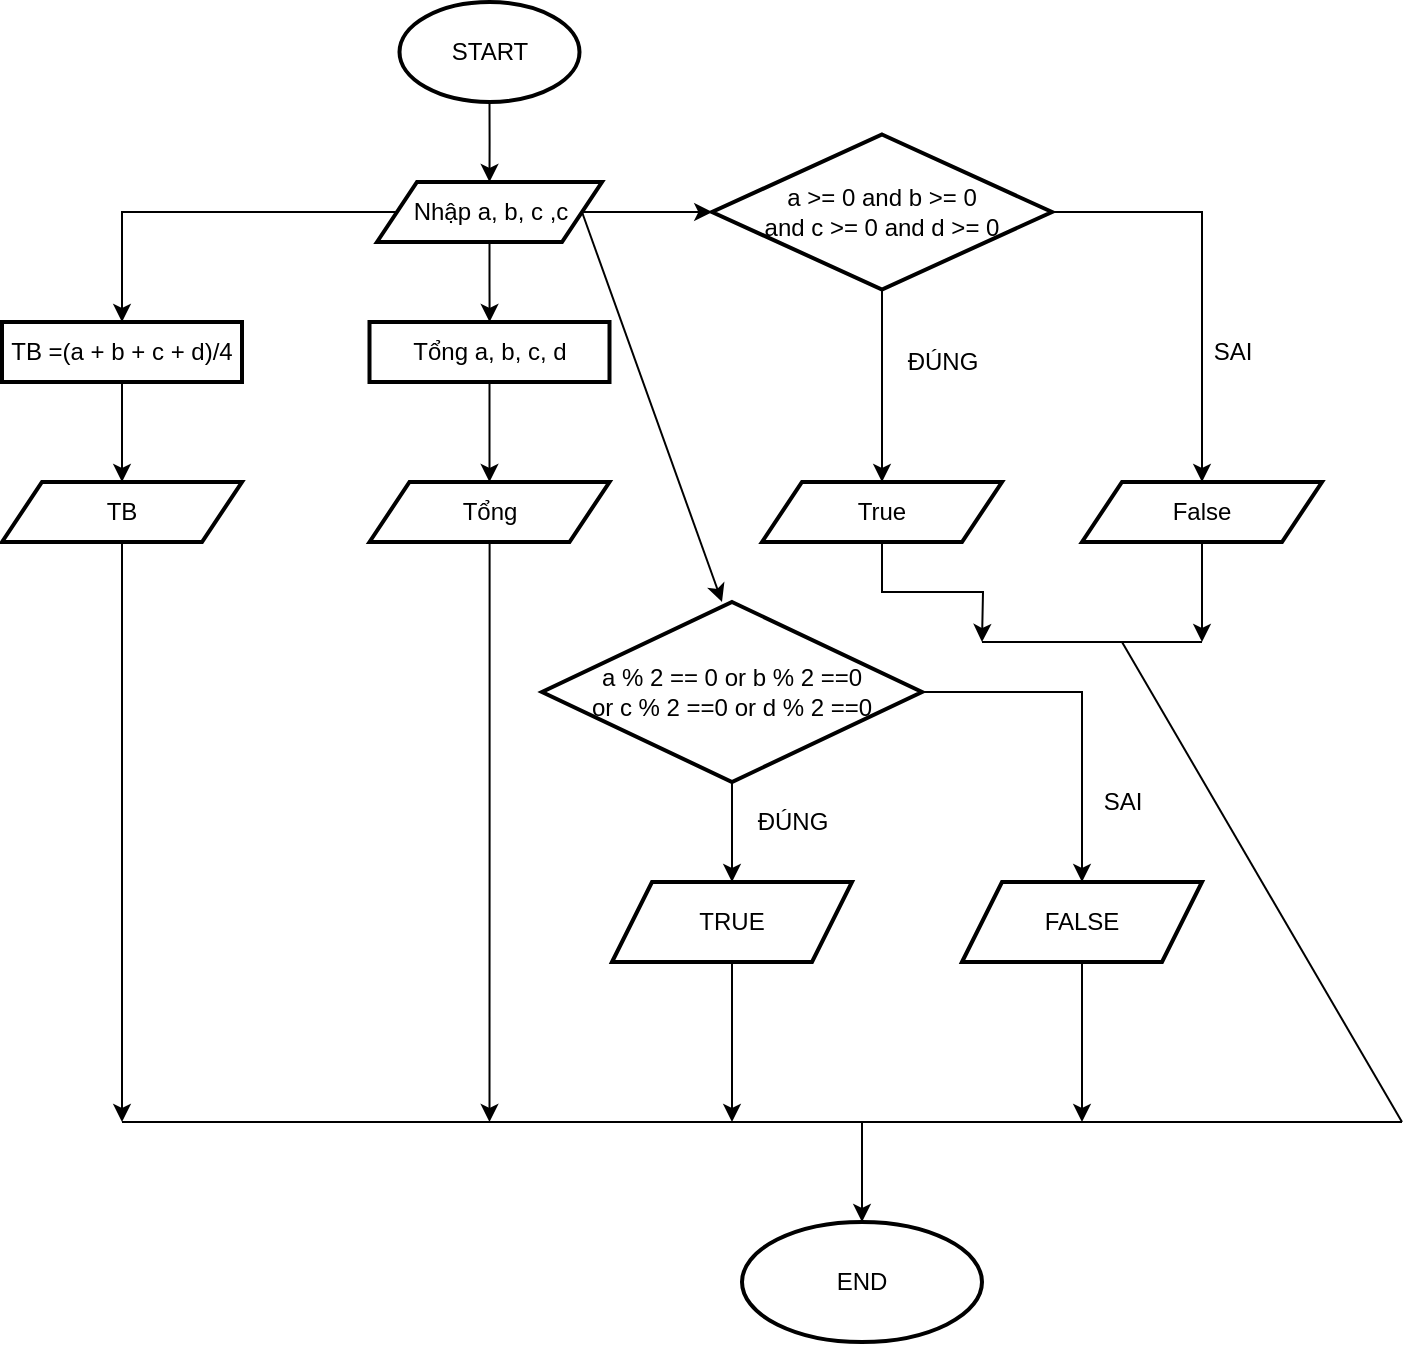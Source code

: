<mxfile version="14.8.5" type="device"><diagram id="C0a5pLAFAldlSd9tL9P5" name="Trang-1"><mxGraphModel dx="957" dy="513" grid="1" gridSize="10" guides="1" tooltips="1" connect="1" arrows="1" fold="1" page="1" pageScale="1" pageWidth="827" pageHeight="1169" math="0" shadow="0"><root><mxCell id="0"/><mxCell id="1" parent="0"/><mxCell id="gJk2CyHvvb3bLoK-m6Ll-3" style="edgeStyle=orthogonalEdgeStyle;rounded=0;orthogonalLoop=1;jettySize=auto;html=1;" edge="1" parent="1" source="gJk2CyHvvb3bLoK-m6Ll-1" target="gJk2CyHvvb3bLoK-m6Ll-4"><mxGeometry relative="1" as="geometry"><mxPoint x="285" y="180" as="targetPoint"/></mxGeometry></mxCell><mxCell id="gJk2CyHvvb3bLoK-m6Ll-1" value="START" style="ellipse;whiteSpace=wrap;html=1;strokeWidth=2;" vertex="1" parent="1"><mxGeometry x="238.75" y="80" width="90" height="50" as="geometry"/></mxCell><mxCell id="gJk2CyHvvb3bLoK-m6Ll-5" style="edgeStyle=orthogonalEdgeStyle;rounded=0;orthogonalLoop=1;jettySize=auto;html=1;" edge="1" parent="1" source="gJk2CyHvvb3bLoK-m6Ll-4" target="gJk2CyHvvb3bLoK-m6Ll-6"><mxGeometry relative="1" as="geometry"><mxPoint x="285" y="240" as="targetPoint"/></mxGeometry></mxCell><mxCell id="gJk2CyHvvb3bLoK-m6Ll-7" style="edgeStyle=orthogonalEdgeStyle;rounded=0;orthogonalLoop=1;jettySize=auto;html=1;" edge="1" parent="1" source="gJk2CyHvvb3bLoK-m6Ll-4" target="gJk2CyHvvb3bLoK-m6Ll-8"><mxGeometry relative="1" as="geometry"><mxPoint x="140" y="250" as="targetPoint"/></mxGeometry></mxCell><mxCell id="gJk2CyHvvb3bLoK-m6Ll-13" style="edgeStyle=orthogonalEdgeStyle;rounded=0;orthogonalLoop=1;jettySize=auto;html=1;" edge="1" parent="1" source="gJk2CyHvvb3bLoK-m6Ll-4" target="gJk2CyHvvb3bLoK-m6Ll-14"><mxGeometry relative="1" as="geometry"><mxPoint x="470" y="185" as="targetPoint"/></mxGeometry></mxCell><mxCell id="gJk2CyHvvb3bLoK-m6Ll-4" value="Nhập a, b, c ,c" style="shape=parallelogram;perimeter=parallelogramPerimeter;whiteSpace=wrap;html=1;fixedSize=1;strokeWidth=2;" vertex="1" parent="1"><mxGeometry x="227.5" y="170" width="112.5" height="30" as="geometry"/></mxCell><mxCell id="gJk2CyHvvb3bLoK-m6Ll-11" style="edgeStyle=orthogonalEdgeStyle;rounded=0;orthogonalLoop=1;jettySize=auto;html=1;" edge="1" parent="1" source="gJk2CyHvvb3bLoK-m6Ll-6" target="gJk2CyHvvb3bLoK-m6Ll-12"><mxGeometry relative="1" as="geometry"><mxPoint x="285" y="310" as="targetPoint"/></mxGeometry></mxCell><mxCell id="gJk2CyHvvb3bLoK-m6Ll-6" value="Tổng a, b, c, d" style="rounded=0;whiteSpace=wrap;html=1;strokeWidth=2;" vertex="1" parent="1"><mxGeometry x="223.75" y="240" width="120" height="30" as="geometry"/></mxCell><mxCell id="gJk2CyHvvb3bLoK-m6Ll-9" style="edgeStyle=orthogonalEdgeStyle;rounded=0;orthogonalLoop=1;jettySize=auto;html=1;" edge="1" parent="1" source="gJk2CyHvvb3bLoK-m6Ll-8" target="gJk2CyHvvb3bLoK-m6Ll-10"><mxGeometry relative="1" as="geometry"><mxPoint x="100" y="310" as="targetPoint"/></mxGeometry></mxCell><mxCell id="gJk2CyHvvb3bLoK-m6Ll-8" value="TB =(a + b + c + d)/4" style="rounded=0;whiteSpace=wrap;html=1;strokeWidth=2;" vertex="1" parent="1"><mxGeometry x="40" y="240" width="120" height="30" as="geometry"/></mxCell><mxCell id="gJk2CyHvvb3bLoK-m6Ll-33" style="edgeStyle=orthogonalEdgeStyle;rounded=0;orthogonalLoop=1;jettySize=auto;html=1;" edge="1" parent="1" source="gJk2CyHvvb3bLoK-m6Ll-10"><mxGeometry relative="1" as="geometry"><mxPoint x="100" y="640" as="targetPoint"/></mxGeometry></mxCell><mxCell id="gJk2CyHvvb3bLoK-m6Ll-10" value="TB" style="shape=parallelogram;perimeter=parallelogramPerimeter;whiteSpace=wrap;html=1;fixedSize=1;strokeWidth=2;" vertex="1" parent="1"><mxGeometry x="40" y="320" width="120" height="30" as="geometry"/></mxCell><mxCell id="gJk2CyHvvb3bLoK-m6Ll-35" style="edgeStyle=orthogonalEdgeStyle;rounded=0;orthogonalLoop=1;jettySize=auto;html=1;" edge="1" parent="1" source="gJk2CyHvvb3bLoK-m6Ll-12"><mxGeometry relative="1" as="geometry"><mxPoint x="283.75" y="640" as="targetPoint"/></mxGeometry></mxCell><mxCell id="gJk2CyHvvb3bLoK-m6Ll-12" value="Tổng" style="shape=parallelogram;perimeter=parallelogramPerimeter;whiteSpace=wrap;html=1;fixedSize=1;strokeWidth=2;" vertex="1" parent="1"><mxGeometry x="223.75" y="320" width="120" height="30" as="geometry"/></mxCell><mxCell id="gJk2CyHvvb3bLoK-m6Ll-15" style="edgeStyle=orthogonalEdgeStyle;rounded=0;orthogonalLoop=1;jettySize=auto;html=1;exitX=0.5;exitY=1;exitDx=0;exitDy=0;" edge="1" parent="1" source="gJk2CyHvvb3bLoK-m6Ll-14" target="gJk2CyHvvb3bLoK-m6Ll-17"><mxGeometry relative="1" as="geometry"><mxPoint x="515" y="280" as="targetPoint"/></mxGeometry></mxCell><mxCell id="gJk2CyHvvb3bLoK-m6Ll-16" style="edgeStyle=orthogonalEdgeStyle;rounded=0;orthogonalLoop=1;jettySize=auto;html=1;" edge="1" parent="1" source="gJk2CyHvvb3bLoK-m6Ll-14" target="gJk2CyHvvb3bLoK-m6Ll-18"><mxGeometry relative="1" as="geometry"><mxPoint x="660" y="185" as="targetPoint"/></mxGeometry></mxCell><mxCell id="gJk2CyHvvb3bLoK-m6Ll-14" value="a &amp;gt;= 0 and b &amp;gt;= 0&lt;br&gt;&amp;nbsp;and c &amp;gt;= 0 and d &amp;gt;= 0&amp;nbsp;" style="rhombus;whiteSpace=wrap;html=1;strokeWidth=2;" vertex="1" parent="1"><mxGeometry x="395" y="146.25" width="170" height="77.5" as="geometry"/></mxCell><mxCell id="gJk2CyHvvb3bLoK-m6Ll-38" style="edgeStyle=orthogonalEdgeStyle;rounded=0;orthogonalLoop=1;jettySize=auto;html=1;" edge="1" parent="1" source="gJk2CyHvvb3bLoK-m6Ll-17"><mxGeometry relative="1" as="geometry"><mxPoint x="530" y="400" as="targetPoint"/></mxGeometry></mxCell><mxCell id="gJk2CyHvvb3bLoK-m6Ll-17" value="True" style="shape=parallelogram;perimeter=parallelogramPerimeter;whiteSpace=wrap;html=1;fixedSize=1;strokeWidth=2;" vertex="1" parent="1"><mxGeometry x="420" y="320" width="120" height="30" as="geometry"/></mxCell><mxCell id="gJk2CyHvvb3bLoK-m6Ll-39" style="edgeStyle=orthogonalEdgeStyle;rounded=0;orthogonalLoop=1;jettySize=auto;html=1;" edge="1" parent="1" source="gJk2CyHvvb3bLoK-m6Ll-18"><mxGeometry relative="1" as="geometry"><mxPoint x="640" y="400" as="targetPoint"/></mxGeometry></mxCell><mxCell id="gJk2CyHvvb3bLoK-m6Ll-18" value="False" style="shape=parallelogram;perimeter=parallelogramPerimeter;whiteSpace=wrap;html=1;fixedSize=1;strokeWidth=2;" vertex="1" parent="1"><mxGeometry x="580" y="320" width="120" height="30" as="geometry"/></mxCell><mxCell id="gJk2CyHvvb3bLoK-m6Ll-19" value="ĐÚNG" style="text;html=1;resizable=0;autosize=1;align=center;verticalAlign=middle;points=[];fillColor=none;strokeColor=none;rounded=0;" vertex="1" parent="1"><mxGeometry x="485" y="250" width="50" height="20" as="geometry"/></mxCell><mxCell id="gJk2CyHvvb3bLoK-m6Ll-20" value="SAI" style="text;html=1;resizable=0;autosize=1;align=center;verticalAlign=middle;points=[];fillColor=none;strokeColor=none;rounded=0;" vertex="1" parent="1"><mxGeometry x="640" y="245" width="30" height="20" as="geometry"/></mxCell><mxCell id="gJk2CyHvvb3bLoK-m6Ll-25" value="" style="endArrow=classic;html=1;exitX=1;exitY=0.5;exitDx=0;exitDy=0;" edge="1" parent="1" source="gJk2CyHvvb3bLoK-m6Ll-4"><mxGeometry width="50" height="50" relative="1" as="geometry"><mxPoint x="340" y="280" as="sourcePoint"/><mxPoint x="400" y="380" as="targetPoint"/></mxGeometry></mxCell><mxCell id="gJk2CyHvvb3bLoK-m6Ll-27" style="edgeStyle=orthogonalEdgeStyle;rounded=0;orthogonalLoop=1;jettySize=auto;html=1;" edge="1" parent="1" source="gJk2CyHvvb3bLoK-m6Ll-26" target="gJk2CyHvvb3bLoK-m6Ll-28"><mxGeometry relative="1" as="geometry"><mxPoint x="405" y="530" as="targetPoint"/></mxGeometry></mxCell><mxCell id="gJk2CyHvvb3bLoK-m6Ll-29" style="edgeStyle=orthogonalEdgeStyle;rounded=0;orthogonalLoop=1;jettySize=auto;html=1;" edge="1" parent="1" source="gJk2CyHvvb3bLoK-m6Ll-26" target="gJk2CyHvvb3bLoK-m6Ll-30"><mxGeometry relative="1" as="geometry"><mxPoint x="580" y="520" as="targetPoint"/></mxGeometry></mxCell><mxCell id="gJk2CyHvvb3bLoK-m6Ll-26" value="a % 2 == 0 or b % 2 ==0&lt;br&gt;&amp;nbsp;or c % 2 ==0 or d % 2 ==0&amp;nbsp;" style="rhombus;whiteSpace=wrap;html=1;strokeWidth=2;" vertex="1" parent="1"><mxGeometry x="310" y="380" width="190" height="90" as="geometry"/></mxCell><mxCell id="gJk2CyHvvb3bLoK-m6Ll-36" style="edgeStyle=orthogonalEdgeStyle;rounded=0;orthogonalLoop=1;jettySize=auto;html=1;" edge="1" parent="1" source="gJk2CyHvvb3bLoK-m6Ll-28"><mxGeometry relative="1" as="geometry"><mxPoint x="405" y="640" as="targetPoint"/></mxGeometry></mxCell><mxCell id="gJk2CyHvvb3bLoK-m6Ll-28" value="TRUE" style="shape=parallelogram;perimeter=parallelogramPerimeter;whiteSpace=wrap;html=1;fixedSize=1;strokeWidth=2;" vertex="1" parent="1"><mxGeometry x="345" y="520" width="120" height="40" as="geometry"/></mxCell><mxCell id="gJk2CyHvvb3bLoK-m6Ll-37" style="edgeStyle=orthogonalEdgeStyle;rounded=0;orthogonalLoop=1;jettySize=auto;html=1;" edge="1" parent="1" source="gJk2CyHvvb3bLoK-m6Ll-30"><mxGeometry relative="1" as="geometry"><mxPoint x="580" y="640" as="targetPoint"/></mxGeometry></mxCell><mxCell id="gJk2CyHvvb3bLoK-m6Ll-30" value="FALSE" style="shape=parallelogram;perimeter=parallelogramPerimeter;whiteSpace=wrap;html=1;fixedSize=1;strokeWidth=2;" vertex="1" parent="1"><mxGeometry x="520" y="520" width="120" height="40" as="geometry"/></mxCell><mxCell id="gJk2CyHvvb3bLoK-m6Ll-31" value="ĐÚNG" style="text;html=1;resizable=0;autosize=1;align=center;verticalAlign=middle;points=[];fillColor=none;strokeColor=none;rounded=0;" vertex="1" parent="1"><mxGeometry x="410" y="480" width="50" height="20" as="geometry"/></mxCell><mxCell id="gJk2CyHvvb3bLoK-m6Ll-32" value="SAI" style="text;html=1;resizable=0;autosize=1;align=center;verticalAlign=middle;points=[];fillColor=none;strokeColor=none;rounded=0;" vertex="1" parent="1"><mxGeometry x="585" y="470" width="30" height="20" as="geometry"/></mxCell><mxCell id="gJk2CyHvvb3bLoK-m6Ll-40" value="" style="endArrow=none;html=1;" edge="1" parent="1"><mxGeometry width="50" height="50" relative="1" as="geometry"><mxPoint x="640" y="400" as="sourcePoint"/><mxPoint x="530" y="400" as="targetPoint"/><Array as="points"><mxPoint x="610" y="400"/></Array></mxGeometry></mxCell><mxCell id="gJk2CyHvvb3bLoK-m6Ll-41" value="" style="endArrow=none;html=1;" edge="1" parent="1"><mxGeometry width="50" height="50" relative="1" as="geometry"><mxPoint x="740" y="640" as="sourcePoint"/><mxPoint x="100" y="640" as="targetPoint"/><Array as="points"><mxPoint x="420" y="640"/></Array></mxGeometry></mxCell><mxCell id="gJk2CyHvvb3bLoK-m6Ll-43" value="" style="endArrow=none;html=1;" edge="1" parent="1"><mxGeometry width="50" height="50" relative="1" as="geometry"><mxPoint x="740" y="640" as="sourcePoint"/><mxPoint x="600" y="400" as="targetPoint"/></mxGeometry></mxCell><mxCell id="gJk2CyHvvb3bLoK-m6Ll-44" value="" style="endArrow=classic;html=1;" edge="1" parent="1" target="gJk2CyHvvb3bLoK-m6Ll-46"><mxGeometry width="50" height="50" relative="1" as="geometry"><mxPoint x="470" y="640" as="sourcePoint"/><mxPoint x="470" y="710" as="targetPoint"/></mxGeometry></mxCell><mxCell id="gJk2CyHvvb3bLoK-m6Ll-46" value="END" style="ellipse;whiteSpace=wrap;html=1;strokeWidth=2;" vertex="1" parent="1"><mxGeometry x="410" y="690" width="120" height="60" as="geometry"/></mxCell></root></mxGraphModel></diagram></mxfile>